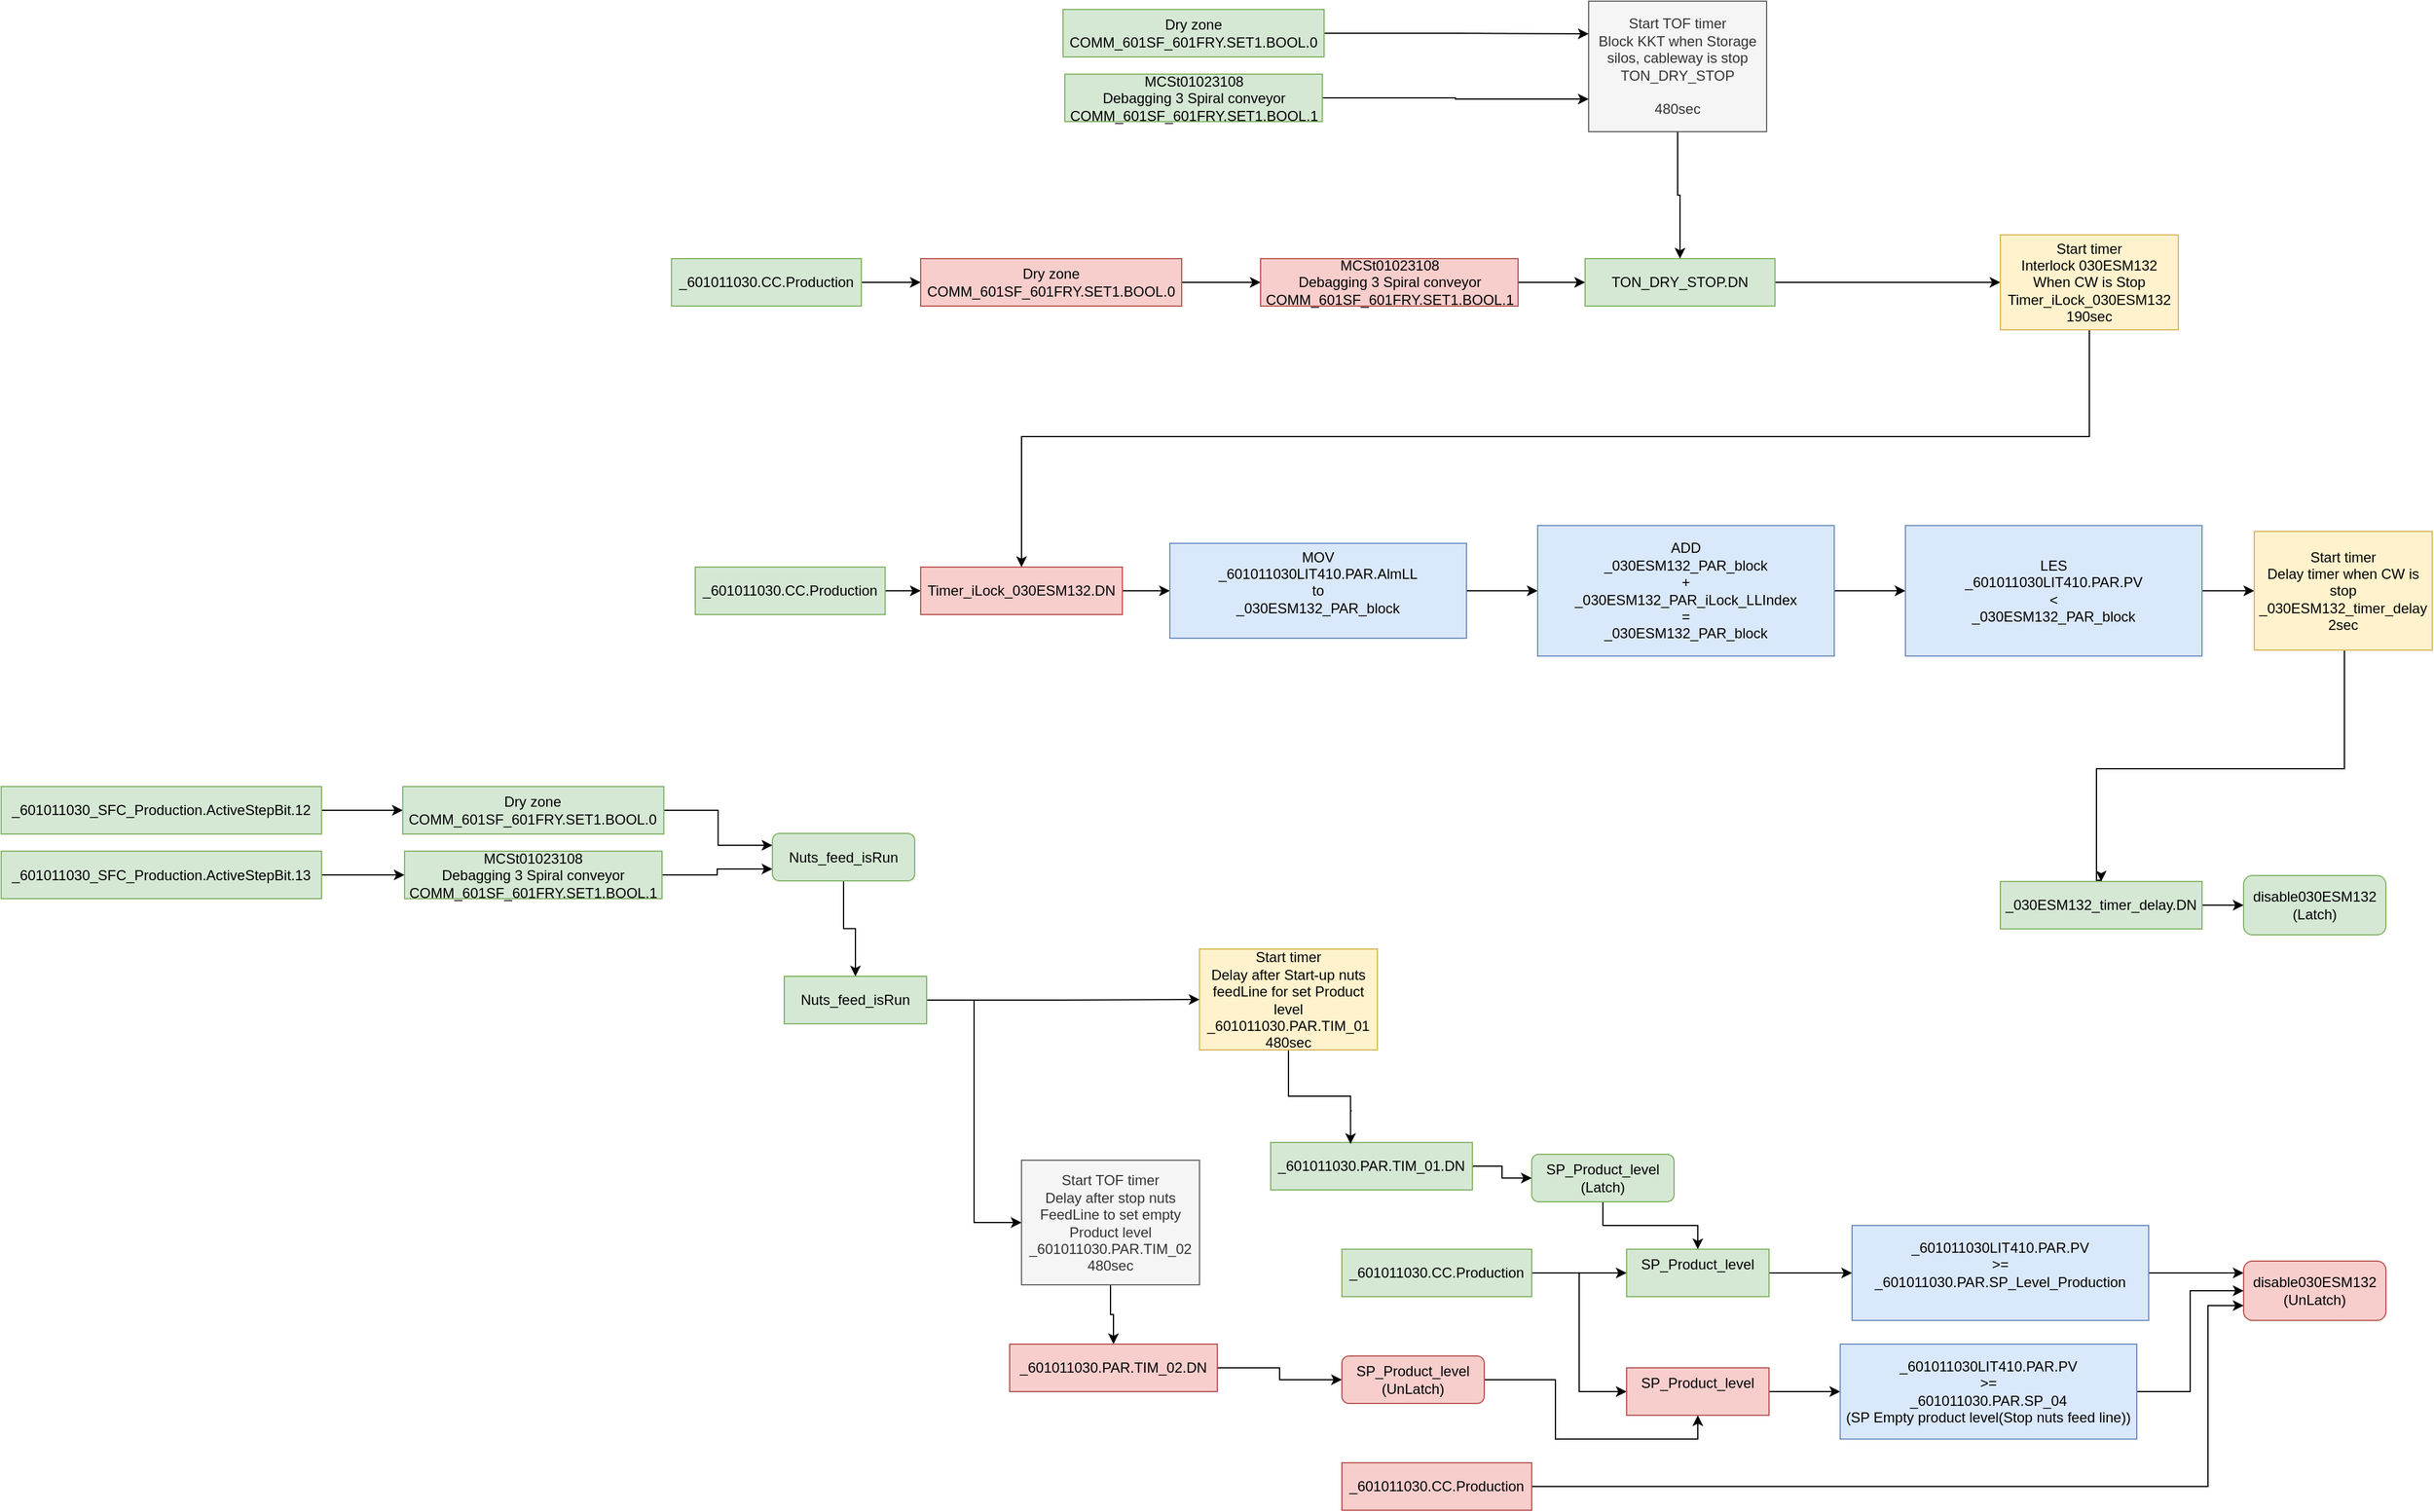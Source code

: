 <mxfile version="10.5.5" type="github"><diagram id="dG89BOTNF2mwlzPHzwnL" name="Page-1"><mxGraphModel dx="3352" dy="2562" grid="1" gridSize="10" guides="1" tooltips="1" connect="1" arrows="1" fold="1" page="1" pageScale="1" pageWidth="827" pageHeight="1169" math="0" shadow="0"><root><mxCell id="0"/><mxCell id="1" parent="0"/><mxCell id="kLiyPyNUqgyx1JZgw-cw-19" style="edgeStyle=orthogonalEdgeStyle;rounded=0;orthogonalLoop=1;jettySize=auto;html=1;" edge="1" parent="1" source="kLiyPyNUqgyx1JZgw-cw-1" target="kLiyPyNUqgyx1JZgw-cw-18"><mxGeometry relative="1" as="geometry"/></mxCell><mxCell id="kLiyPyNUqgyx1JZgw-cw-1" value="&lt;div&gt;SP_Product_level&lt;/div&gt;&lt;div&gt;&lt;br&gt;&lt;/div&gt;" style="rounded=0;whiteSpace=wrap;html=1;fillColor=#d5e8d4;strokeColor=#82b366;" vertex="1" parent="1"><mxGeometry x="975" y="425" width="120" height="40" as="geometry"/></mxCell><mxCell id="kLiyPyNUqgyx1JZgw-cw-65" style="edgeStyle=orthogonalEdgeStyle;rounded=0;orthogonalLoop=1;jettySize=auto;html=1;" edge="1" parent="1" source="kLiyPyNUqgyx1JZgw-cw-2" target="kLiyPyNUqgyx1JZgw-cw-64"><mxGeometry relative="1" as="geometry"/></mxCell><mxCell id="kLiyPyNUqgyx1JZgw-cw-83" style="edgeStyle=orthogonalEdgeStyle;rounded=0;orthogonalLoop=1;jettySize=auto;html=1;entryX=0;entryY=0.5;entryDx=0;entryDy=0;" edge="1" parent="1" source="kLiyPyNUqgyx1JZgw-cw-2" target="kLiyPyNUqgyx1JZgw-cw-82"><mxGeometry relative="1" as="geometry"/></mxCell><mxCell id="kLiyPyNUqgyx1JZgw-cw-2" value="Nuts_feed_isRun" style="rounded=0;whiteSpace=wrap;html=1;fillColor=#d5e8d4;strokeColor=#82b366;" vertex="1" parent="1"><mxGeometry x="265" y="195" width="120" height="40" as="geometry"/></mxCell><mxCell id="kLiyPyNUqgyx1JZgw-cw-5" style="edgeStyle=orthogonalEdgeStyle;rounded=0;orthogonalLoop=1;jettySize=auto;html=1;" edge="1" parent="1" source="kLiyPyNUqgyx1JZgw-cw-3" target="kLiyPyNUqgyx1JZgw-cw-1"><mxGeometry relative="1" as="geometry"/></mxCell><mxCell id="kLiyPyNUqgyx1JZgw-cw-3" value="&lt;div&gt;SP_Product_level&lt;/div&gt;&lt;div&gt;(Latch)&lt;br&gt;&lt;/div&gt;" style="rounded=1;whiteSpace=wrap;html=1;fillColor=#d5e8d4;strokeColor=#82b366;" vertex="1" parent="1"><mxGeometry x="895" y="345" width="120" height="40" as="geometry"/></mxCell><mxCell id="kLiyPyNUqgyx1JZgw-cw-10" value="." style="text;html=1;resizable=0;points=[];autosize=1;align=left;verticalAlign=top;spacingTop=-4;" vertex="1" parent="1"><mxGeometry x="739" y="295" width="20" height="20" as="geometry"/></mxCell><mxCell id="kLiyPyNUqgyx1JZgw-cw-15" style="edgeStyle=orthogonalEdgeStyle;rounded=0;orthogonalLoop=1;jettySize=auto;html=1;" edge="1" parent="1" source="kLiyPyNUqgyx1JZgw-cw-12" target="kLiyPyNUqgyx1JZgw-cw-3"><mxGeometry relative="1" as="geometry"/></mxCell><mxCell id="kLiyPyNUqgyx1JZgw-cw-12" value="_601011030.PAR.TIM_01.DN" style="rounded=0;whiteSpace=wrap;html=1;fillColor=#d5e8d4;strokeColor=#82b366;" vertex="1" parent="1"><mxGeometry x="675" y="335" width="170" height="40" as="geometry"/></mxCell><mxCell id="kLiyPyNUqgyx1JZgw-cw-17" style="edgeStyle=orthogonalEdgeStyle;rounded=0;orthogonalLoop=1;jettySize=auto;html=1;" edge="1" parent="1" source="kLiyPyNUqgyx1JZgw-cw-16" target="kLiyPyNUqgyx1JZgw-cw-1"><mxGeometry relative="1" as="geometry"/></mxCell><mxCell id="kLiyPyNUqgyx1JZgw-cw-23" style="edgeStyle=orthogonalEdgeStyle;rounded=0;orthogonalLoop=1;jettySize=auto;html=1;entryX=0;entryY=0.5;entryDx=0;entryDy=0;" edge="1" parent="1" source="kLiyPyNUqgyx1JZgw-cw-16" target="kLiyPyNUqgyx1JZgw-cw-22"><mxGeometry relative="1" as="geometry"/></mxCell><mxCell id="kLiyPyNUqgyx1JZgw-cw-16" value="_601011030.CC.Production" style="rounded=0;whiteSpace=wrap;html=1;fillColor=#d5e8d4;strokeColor=#82b366;" vertex="1" parent="1"><mxGeometry x="735" y="425" width="160" height="40" as="geometry"/></mxCell><mxCell id="kLiyPyNUqgyx1JZgw-cw-29" style="edgeStyle=orthogonalEdgeStyle;rounded=0;orthogonalLoop=1;jettySize=auto;html=1;" edge="1" parent="1" source="kLiyPyNUqgyx1JZgw-cw-18"><mxGeometry relative="1" as="geometry"><mxPoint x="1495" y="445" as="targetPoint"/></mxGeometry></mxCell><mxCell id="kLiyPyNUqgyx1JZgw-cw-18" value="&lt;div&gt;_601011030LIT410.PAR.PV&lt;/div&gt;&lt;div&gt;&amp;gt;=&lt;/div&gt;_601011030.PAR.SP_Level_Production&lt;div&gt;&lt;br&gt;&lt;/div&gt;" style="rounded=0;whiteSpace=wrap;html=1;fillColor=#dae8fc;strokeColor=#6c8ebf;" vertex="1" parent="1"><mxGeometry x="1165" y="405" width="250" height="80" as="geometry"/></mxCell><mxCell id="kLiyPyNUqgyx1JZgw-cw-20" value="&lt;div&gt;disable030ESM132&lt;/div&gt;&lt;div&gt;(UnLatch)&lt;br&gt;&lt;/div&gt;" style="rounded=1;whiteSpace=wrap;html=1;fillColor=#f8cecc;strokeColor=#b85450;" vertex="1" parent="1"><mxGeometry x="1495" y="435" width="120" height="50" as="geometry"/></mxCell><mxCell id="kLiyPyNUqgyx1JZgw-cw-25" style="edgeStyle=orthogonalEdgeStyle;rounded=0;orthogonalLoop=1;jettySize=auto;html=1;" edge="1" parent="1" source="kLiyPyNUqgyx1JZgw-cw-22" target="kLiyPyNUqgyx1JZgw-cw-24"><mxGeometry relative="1" as="geometry"/></mxCell><mxCell id="kLiyPyNUqgyx1JZgw-cw-22" value="&lt;div&gt;SP_Product_level&lt;/div&gt;&lt;div&gt;&lt;br&gt;&lt;/div&gt;" style="rounded=0;whiteSpace=wrap;html=1;fillColor=#f8cecc;strokeColor=#b85450;" vertex="1" parent="1"><mxGeometry x="975" y="525" width="120" height="40" as="geometry"/></mxCell><mxCell id="kLiyPyNUqgyx1JZgw-cw-26" style="edgeStyle=orthogonalEdgeStyle;rounded=0;orthogonalLoop=1;jettySize=auto;html=1;entryX=0;entryY=0.5;entryDx=0;entryDy=0;" edge="1" parent="1" source="kLiyPyNUqgyx1JZgw-cw-24" target="kLiyPyNUqgyx1JZgw-cw-20"><mxGeometry relative="1" as="geometry"/></mxCell><mxCell id="kLiyPyNUqgyx1JZgw-cw-24" value="&lt;div&gt;_601011030LIT410.PAR.PV&lt;/div&gt;&lt;div&gt;&amp;gt;=&lt;/div&gt;&lt;div&gt;_601011030.PAR.SP_04&lt;/div&gt;&lt;div&gt;(SP Empty product level(Stop nuts feed line))&lt;br&gt;&lt;/div&gt;" style="rounded=0;whiteSpace=wrap;html=1;fillColor=#dae8fc;strokeColor=#6c8ebf;" vertex="1" parent="1"><mxGeometry x="1155" y="505" width="250" height="80" as="geometry"/></mxCell><mxCell id="kLiyPyNUqgyx1JZgw-cw-30" style="edgeStyle=orthogonalEdgeStyle;rounded=0;orthogonalLoop=1;jettySize=auto;html=1;entryX=0;entryY=0.75;entryDx=0;entryDy=0;" edge="1" parent="1" source="kLiyPyNUqgyx1JZgw-cw-27" target="kLiyPyNUqgyx1JZgw-cw-20"><mxGeometry relative="1" as="geometry"><Array as="points"><mxPoint x="1465" y="625"/><mxPoint x="1465" y="472"/></Array></mxGeometry></mxCell><mxCell id="kLiyPyNUqgyx1JZgw-cw-27" value="_601011030.CC.Production" style="rounded=0;whiteSpace=wrap;html=1;fillColor=#f8cecc;strokeColor=#b85450;" vertex="1" parent="1"><mxGeometry x="735" y="605" width="160" height="40" as="geometry"/></mxCell><mxCell id="kLiyPyNUqgyx1JZgw-cw-31" value="&lt;div&gt;disable030ESM132&lt;/div&gt;&lt;div&gt;(Latch)&lt;br&gt;&lt;/div&gt;" style="rounded=1;whiteSpace=wrap;html=1;fillColor=#d5e8d4;strokeColor=#82b366;" vertex="1" parent="1"><mxGeometry x="1495" y="110" width="120" height="50" as="geometry"/></mxCell><mxCell id="kLiyPyNUqgyx1JZgw-cw-35" style="edgeStyle=orthogonalEdgeStyle;rounded=0;orthogonalLoop=1;jettySize=auto;html=1;" edge="1" parent="1" source="kLiyPyNUqgyx1JZgw-cw-32" target="kLiyPyNUqgyx1JZgw-cw-31"><mxGeometry relative="1" as="geometry"/></mxCell><mxCell id="kLiyPyNUqgyx1JZgw-cw-32" value="&lt;div&gt;_030ESM132_timer_delay.DN&lt;/div&gt;" style="rounded=0;whiteSpace=wrap;html=1;fillColor=#d5e8d4;strokeColor=#82b366;" vertex="1" parent="1"><mxGeometry x="1290" y="115" width="170" height="40" as="geometry"/></mxCell><mxCell id="kLiyPyNUqgyx1JZgw-cw-38" style="edgeStyle=orthogonalEdgeStyle;rounded=0;orthogonalLoop=1;jettySize=auto;html=1;" edge="1" parent="1" source="kLiyPyNUqgyx1JZgw-cw-36" target="kLiyPyNUqgyx1JZgw-cw-37"><mxGeometry relative="1" as="geometry"/></mxCell><mxCell id="kLiyPyNUqgyx1JZgw-cw-36" value="_601011030.CC.Production" style="rounded=0;whiteSpace=wrap;html=1;fillColor=#d5e8d4;strokeColor=#82b366;" vertex="1" parent="1"><mxGeometry x="190" y="-150" width="160" height="40" as="geometry"/></mxCell><mxCell id="kLiyPyNUqgyx1JZgw-cw-40" style="edgeStyle=orthogonalEdgeStyle;rounded=0;orthogonalLoop=1;jettySize=auto;html=1;" edge="1" parent="1" source="kLiyPyNUqgyx1JZgw-cw-37" target="kLiyPyNUqgyx1JZgw-cw-39"><mxGeometry relative="1" as="geometry"><mxPoint x="580" y="-130.0" as="targetPoint"/></mxGeometry></mxCell><mxCell id="kLiyPyNUqgyx1JZgw-cw-37" value="&lt;div&gt;Timer_iLock_030ESM132.DN&lt;/div&gt;" style="rounded=0;whiteSpace=wrap;html=1;fillColor=#f8cecc;strokeColor=#b85450;" vertex="1" parent="1"><mxGeometry x="380" y="-150" width="170" height="40" as="geometry"/></mxCell><mxCell id="kLiyPyNUqgyx1JZgw-cw-42" style="edgeStyle=orthogonalEdgeStyle;rounded=0;orthogonalLoop=1;jettySize=auto;html=1;" edge="1" parent="1" source="kLiyPyNUqgyx1JZgw-cw-39" target="kLiyPyNUqgyx1JZgw-cw-41"><mxGeometry relative="1" as="geometry"/></mxCell><mxCell id="kLiyPyNUqgyx1JZgw-cw-39" value="&lt;div&gt;MOV&lt;/div&gt;&lt;div&gt;_601011030LIT410.PAR.AlmLL&lt;br&gt;&lt;/div&gt;&lt;div&gt;to&lt;/div&gt;&lt;div&gt;_030ESM132_PAR_block&lt;br&gt;&lt;/div&gt;&lt;div&gt;&lt;br&gt;&lt;/div&gt;" style="rounded=0;whiteSpace=wrap;html=1;fillColor=#dae8fc;strokeColor=#6c8ebf;" vertex="1" parent="1"><mxGeometry x="590" y="-170" width="250" height="80" as="geometry"/></mxCell><mxCell id="kLiyPyNUqgyx1JZgw-cw-44" style="edgeStyle=orthogonalEdgeStyle;rounded=0;orthogonalLoop=1;jettySize=auto;html=1;" edge="1" parent="1" source="kLiyPyNUqgyx1JZgw-cw-41" target="kLiyPyNUqgyx1JZgw-cw-43"><mxGeometry relative="1" as="geometry"/></mxCell><mxCell id="kLiyPyNUqgyx1JZgw-cw-41" value="&lt;div&gt;ADD&lt;/div&gt;&lt;div&gt;_030ESM132_PAR_block&lt;br&gt;&lt;/div&gt;+&lt;div&gt;_030ESM132_PAR_iLock_LLIndex&lt;br&gt;&lt;/div&gt;&lt;div&gt;=&lt;/div&gt;&lt;div&gt;_030ESM132_PAR_block&lt;br&gt;&lt;/div&gt;" style="rounded=0;whiteSpace=wrap;html=1;fillColor=#dae8fc;strokeColor=#6c8ebf;" vertex="1" parent="1"><mxGeometry x="900" y="-185" width="250" height="110" as="geometry"/></mxCell><mxCell id="kLiyPyNUqgyx1JZgw-cw-46" style="edgeStyle=orthogonalEdgeStyle;rounded=0;orthogonalLoop=1;jettySize=auto;html=1;" edge="1" parent="1" source="kLiyPyNUqgyx1JZgw-cw-43" target="kLiyPyNUqgyx1JZgw-cw-45"><mxGeometry relative="1" as="geometry"/></mxCell><mxCell id="kLiyPyNUqgyx1JZgw-cw-43" value="&lt;div&gt;LES&lt;/div&gt;&lt;div&gt;_601011030LIT410.PAR.PV&lt;/div&gt;&lt;div&gt;&amp;lt;&lt;/div&gt;&lt;div&gt;_030ESM132_PAR_block&lt;br&gt;&lt;/div&gt;" style="rounded=0;whiteSpace=wrap;html=1;fillColor=#dae8fc;strokeColor=#6c8ebf;" vertex="1" parent="1"><mxGeometry x="1210" y="-185" width="250" height="110" as="geometry"/></mxCell><mxCell id="kLiyPyNUqgyx1JZgw-cw-47" style="edgeStyle=orthogonalEdgeStyle;rounded=0;orthogonalLoop=1;jettySize=auto;html=1;entryX=0.5;entryY=0;entryDx=0;entryDy=0;" edge="1" parent="1" source="kLiyPyNUqgyx1JZgw-cw-45" target="kLiyPyNUqgyx1JZgw-cw-32"><mxGeometry relative="1" as="geometry"><Array as="points"><mxPoint x="1580" y="20"/><mxPoint x="1371" y="20"/><mxPoint x="1371" y="114"/></Array></mxGeometry></mxCell><mxCell id="kLiyPyNUqgyx1JZgw-cw-45" value="&lt;div&gt;Start timer&lt;/div&gt;&lt;div&gt;Delay timer when CW is stop&lt;br&gt;&lt;/div&gt;&lt;div&gt;_030ESM132_timer_delay&lt;br&gt;&lt;/div&gt;&lt;div&gt;2sec&lt;br&gt;&lt;/div&gt;" style="rounded=0;whiteSpace=wrap;html=1;fillColor=#fff2cc;strokeColor=#d6b656;" vertex="1" parent="1"><mxGeometry x="1504" y="-180" width="150" height="100" as="geometry"/></mxCell><mxCell id="kLiyPyNUqgyx1JZgw-cw-54" style="edgeStyle=orthogonalEdgeStyle;rounded=0;orthogonalLoop=1;jettySize=auto;html=1;" edge="1" parent="1" source="kLiyPyNUqgyx1JZgw-cw-48" target="kLiyPyNUqgyx1JZgw-cw-49"><mxGeometry relative="1" as="geometry"/></mxCell><mxCell id="kLiyPyNUqgyx1JZgw-cw-48" value="_601011030.CC.Production" style="rounded=0;whiteSpace=wrap;html=1;fillColor=#d5e8d4;strokeColor=#82b366;" vertex="1" parent="1"><mxGeometry x="170" y="-410" width="160" height="40" as="geometry"/></mxCell><mxCell id="kLiyPyNUqgyx1JZgw-cw-55" style="edgeStyle=orthogonalEdgeStyle;rounded=0;orthogonalLoop=1;jettySize=auto;html=1;" edge="1" parent="1" source="kLiyPyNUqgyx1JZgw-cw-49" target="kLiyPyNUqgyx1JZgw-cw-50"><mxGeometry relative="1" as="geometry"/></mxCell><mxCell id="kLiyPyNUqgyx1JZgw-cw-49" value="&lt;div&gt;Dry zone&lt;br&gt;&lt;/div&gt;&lt;div&gt;COMM_601SF_601FRY.SET1.BOOL.0&lt;/div&gt;" style="rounded=0;whiteSpace=wrap;html=1;fillColor=#f8cecc;strokeColor=#b85450;" vertex="1" parent="1"><mxGeometry x="380" y="-410" width="220" height="40" as="geometry"/></mxCell><mxCell id="kLiyPyNUqgyx1JZgw-cw-56" style="edgeStyle=orthogonalEdgeStyle;rounded=0;orthogonalLoop=1;jettySize=auto;html=1;" edge="1" parent="1" source="kLiyPyNUqgyx1JZgw-cw-50" target="kLiyPyNUqgyx1JZgw-cw-51"><mxGeometry relative="1" as="geometry"/></mxCell><mxCell id="kLiyPyNUqgyx1JZgw-cw-50" value="&lt;div&gt;MCSt01023108&lt;/div&gt;&lt;div&gt;Debagging 3 Spiral conveyor&lt;br&gt;&lt;/div&gt;&lt;div&gt;COMM_601SF_601FRY.SET1.BOOL.1&lt;/div&gt;" style="rounded=0;whiteSpace=wrap;html=1;fillColor=#f8cecc;strokeColor=#b85450;" vertex="1" parent="1"><mxGeometry x="666.5" y="-410" width="217" height="40" as="geometry"/></mxCell><mxCell id="kLiyPyNUqgyx1JZgw-cw-57" style="edgeStyle=orthogonalEdgeStyle;rounded=0;orthogonalLoop=1;jettySize=auto;html=1;" edge="1" parent="1" source="kLiyPyNUqgyx1JZgw-cw-51" target="kLiyPyNUqgyx1JZgw-cw-52"><mxGeometry relative="1" as="geometry"/></mxCell><mxCell id="kLiyPyNUqgyx1JZgw-cw-51" value="TON_DRY_STOP.DN" style="rounded=0;whiteSpace=wrap;html=1;fillColor=#d5e8d4;strokeColor=#82b366;" vertex="1" parent="1"><mxGeometry x="940" y="-410" width="160" height="40" as="geometry"/></mxCell><mxCell id="kLiyPyNUqgyx1JZgw-cw-53" style="edgeStyle=orthogonalEdgeStyle;rounded=0;orthogonalLoop=1;jettySize=auto;html=1;" edge="1" parent="1" source="kLiyPyNUqgyx1JZgw-cw-52" target="kLiyPyNUqgyx1JZgw-cw-37"><mxGeometry relative="1" as="geometry"><Array as="points"><mxPoint x="1365" y="-260"/><mxPoint x="465" y="-260"/></Array></mxGeometry></mxCell><mxCell id="kLiyPyNUqgyx1JZgw-cw-52" value="&lt;div&gt;Start timer&lt;/div&gt;&lt;div&gt;Interlock 030ESM132 When CW is Stop&lt;br&gt;&lt;/div&gt;&lt;div&gt;Timer_iLock_030ESM132&lt;br&gt;&lt;/div&gt;&lt;div&gt;190sec&lt;br&gt;&lt;/div&gt;" style="rounded=0;whiteSpace=wrap;html=1;fillColor=#fff2cc;strokeColor=#d6b656;" vertex="1" parent="1"><mxGeometry x="1290" y="-430" width="150" height="80" as="geometry"/></mxCell><mxCell id="kLiyPyNUqgyx1JZgw-cw-59" style="edgeStyle=orthogonalEdgeStyle;rounded=0;orthogonalLoop=1;jettySize=auto;html=1;entryX=0.5;entryY=0;entryDx=0;entryDy=0;" edge="1" parent="1" source="kLiyPyNUqgyx1JZgw-cw-58" target="kLiyPyNUqgyx1JZgw-cw-51"><mxGeometry relative="1" as="geometry"/></mxCell><mxCell id="kLiyPyNUqgyx1JZgw-cw-58" value="&lt;div&gt;Start TOF timer&lt;/div&gt;&lt;div&gt;Block KKT when Storage silos, cableway is stop&lt;br&gt;&lt;/div&gt;&lt;div&gt;TON_DRY_STOP&lt;/div&gt;&lt;div&gt;&lt;br&gt;&lt;/div&gt;&lt;div&gt;480sec&lt;br&gt;&lt;/div&gt;" style="rounded=0;whiteSpace=wrap;html=1;fillColor=#f5f5f5;strokeColor=#666666;fontColor=#333333;" vertex="1" parent="1"><mxGeometry x="943" y="-627" width="150" height="110" as="geometry"/></mxCell><mxCell id="kLiyPyNUqgyx1JZgw-cw-62" style="edgeStyle=orthogonalEdgeStyle;rounded=0;orthogonalLoop=1;jettySize=auto;html=1;entryX=0;entryY=0.25;entryDx=0;entryDy=0;" edge="1" parent="1" source="kLiyPyNUqgyx1JZgw-cw-60" target="kLiyPyNUqgyx1JZgw-cw-58"><mxGeometry relative="1" as="geometry"/></mxCell><mxCell id="kLiyPyNUqgyx1JZgw-cw-60" value="&lt;div&gt;Dry zone&lt;br&gt;&lt;/div&gt;&lt;div&gt;COMM_601SF_601FRY.SET1.BOOL.0&lt;/div&gt;" style="rounded=0;whiteSpace=wrap;html=1;fillColor=#d5e8d4;strokeColor=#82b366;" vertex="1" parent="1"><mxGeometry x="500" y="-620" width="220" height="40" as="geometry"/></mxCell><mxCell id="kLiyPyNUqgyx1JZgw-cw-63" style="edgeStyle=orthogonalEdgeStyle;rounded=0;orthogonalLoop=1;jettySize=auto;html=1;entryX=0;entryY=0.75;entryDx=0;entryDy=0;" edge="1" parent="1" source="kLiyPyNUqgyx1JZgw-cw-61" target="kLiyPyNUqgyx1JZgw-cw-58"><mxGeometry relative="1" as="geometry"/></mxCell><mxCell id="kLiyPyNUqgyx1JZgw-cw-61" value="&lt;div&gt;MCSt01023108&lt;/div&gt;&lt;div&gt;Debagging 3 Spiral conveyor&lt;br&gt;&lt;/div&gt;&lt;div&gt;COMM_601SF_601FRY.SET1.BOOL.1&lt;/div&gt;" style="rounded=0;whiteSpace=wrap;html=1;fillColor=#d5e8d4;strokeColor=#82b366;" vertex="1" parent="1"><mxGeometry x="501.5" y="-565.5" width="217" height="40" as="geometry"/></mxCell><mxCell id="kLiyPyNUqgyx1JZgw-cw-66" style="edgeStyle=orthogonalEdgeStyle;rounded=0;orthogonalLoop=1;jettySize=auto;html=1;entryX=0.396;entryY=0.032;entryDx=0;entryDy=0;entryPerimeter=0;" edge="1" parent="1" source="kLiyPyNUqgyx1JZgw-cw-64" target="kLiyPyNUqgyx1JZgw-cw-12"><mxGeometry relative="1" as="geometry"/></mxCell><mxCell id="kLiyPyNUqgyx1JZgw-cw-64" value="&lt;div&gt;Start timer&lt;/div&gt;&lt;div&gt;Delay after Start-up nuts feedLine for set Product level&lt;br&gt;&lt;/div&gt;&lt;div&gt;_601011030.PAR.TIM_01&lt;br&gt;&lt;/div&gt;&lt;div&gt;480sec&lt;br&gt;&lt;/div&gt;" style="rounded=0;whiteSpace=wrap;html=1;fillColor=#fff2cc;strokeColor=#d6b656;" vertex="1" parent="1"><mxGeometry x="615" y="172" width="150" height="85" as="geometry"/></mxCell><mxCell id="kLiyPyNUqgyx1JZgw-cw-77" style="edgeStyle=orthogonalEdgeStyle;rounded=0;orthogonalLoop=1;jettySize=auto;html=1;" edge="1" parent="1" source="kLiyPyNUqgyx1JZgw-cw-67" target="kLiyPyNUqgyx1JZgw-cw-74"><mxGeometry relative="1" as="geometry"/></mxCell><mxCell id="kLiyPyNUqgyx1JZgw-cw-67" value="_601011030_SFC_Production.ActiveStepBit.12" style="rounded=0;whiteSpace=wrap;html=1;fillColor=#d5e8d4;strokeColor=#82b366;" vertex="1" parent="1"><mxGeometry x="-395" y="35" width="270" height="40" as="geometry"/></mxCell><mxCell id="kLiyPyNUqgyx1JZgw-cw-78" style="edgeStyle=orthogonalEdgeStyle;rounded=0;orthogonalLoop=1;jettySize=auto;html=1;" edge="1" parent="1" source="kLiyPyNUqgyx1JZgw-cw-71" target="kLiyPyNUqgyx1JZgw-cw-75"><mxGeometry relative="1" as="geometry"/></mxCell><mxCell id="kLiyPyNUqgyx1JZgw-cw-71" value="_601011030_SFC_Production.ActiveStepBit.13" style="rounded=0;whiteSpace=wrap;html=1;fillColor=#d5e8d4;strokeColor=#82b366;" vertex="1" parent="1"><mxGeometry x="-395" y="89.5" width="270" height="40" as="geometry"/></mxCell><mxCell id="kLiyPyNUqgyx1JZgw-cw-79" style="edgeStyle=orthogonalEdgeStyle;rounded=0;orthogonalLoop=1;jettySize=auto;html=1;entryX=0;entryY=0.25;entryDx=0;entryDy=0;" edge="1" parent="1" source="kLiyPyNUqgyx1JZgw-cw-74" target="kLiyPyNUqgyx1JZgw-cw-76"><mxGeometry relative="1" as="geometry"/></mxCell><mxCell id="kLiyPyNUqgyx1JZgw-cw-74" value="&lt;div&gt;Dry zone&lt;br&gt;&lt;/div&gt;&lt;div&gt;COMM_601SF_601FRY.SET1.BOOL.0&lt;/div&gt;" style="rounded=0;whiteSpace=wrap;html=1;fillColor=#d5e8d4;strokeColor=#82b366;" vertex="1" parent="1"><mxGeometry x="-56.529" y="35" width="220" height="40" as="geometry"/></mxCell><mxCell id="kLiyPyNUqgyx1JZgw-cw-80" style="edgeStyle=orthogonalEdgeStyle;rounded=0;orthogonalLoop=1;jettySize=auto;html=1;entryX=0;entryY=0.75;entryDx=0;entryDy=0;" edge="1" parent="1" source="kLiyPyNUqgyx1JZgw-cw-75" target="kLiyPyNUqgyx1JZgw-cw-76"><mxGeometry relative="1" as="geometry"/></mxCell><mxCell id="kLiyPyNUqgyx1JZgw-cw-75" value="&lt;div&gt;MCSt01023108&lt;/div&gt;&lt;div&gt;Debagging 3 Spiral conveyor&lt;br&gt;&lt;/div&gt;&lt;div&gt;COMM_601SF_601FRY.SET1.BOOL.1&lt;/div&gt;" style="rounded=0;whiteSpace=wrap;html=1;fillColor=#d5e8d4;strokeColor=#82b366;" vertex="1" parent="1"><mxGeometry x="-55.029" y="89.5" width="217" height="40" as="geometry"/></mxCell><mxCell id="kLiyPyNUqgyx1JZgw-cw-81" style="edgeStyle=orthogonalEdgeStyle;rounded=0;orthogonalLoop=1;jettySize=auto;html=1;" edge="1" parent="1" source="kLiyPyNUqgyx1JZgw-cw-76" target="kLiyPyNUqgyx1JZgw-cw-2"><mxGeometry relative="1" as="geometry"/></mxCell><mxCell id="kLiyPyNUqgyx1JZgw-cw-76" value="Nuts_feed_isRun" style="rounded=1;whiteSpace=wrap;html=1;fillColor=#d5e8d4;strokeColor=#82b366;" vertex="1" parent="1"><mxGeometry x="255" y="74.5" width="120" height="40" as="geometry"/></mxCell><mxCell id="kLiyPyNUqgyx1JZgw-cw-85" style="edgeStyle=orthogonalEdgeStyle;rounded=0;orthogonalLoop=1;jettySize=auto;html=1;entryX=0.5;entryY=0;entryDx=0;entryDy=0;" edge="1" parent="1" source="kLiyPyNUqgyx1JZgw-cw-82" target="kLiyPyNUqgyx1JZgw-cw-84"><mxGeometry relative="1" as="geometry"/></mxCell><mxCell id="kLiyPyNUqgyx1JZgw-cw-82" value="&lt;div&gt;Start TOF timer&lt;/div&gt;&lt;div&gt;Delay after stop nuts FeedLine to set empty Product level&lt;br&gt;&lt;/div&gt;&lt;div&gt;_601011030.PAR.TIM_02&lt;br&gt;&lt;/div&gt;&lt;div&gt;480sec&lt;br&gt;&lt;/div&gt;" style="rounded=0;whiteSpace=wrap;html=1;fillColor=#f5f5f5;strokeColor=#666666;fontColor=#333333;" vertex="1" parent="1"><mxGeometry x="465" y="350" width="150" height="105" as="geometry"/></mxCell><mxCell id="kLiyPyNUqgyx1JZgw-cw-87" style="edgeStyle=orthogonalEdgeStyle;rounded=0;orthogonalLoop=1;jettySize=auto;html=1;entryX=0;entryY=0.5;entryDx=0;entryDy=0;" edge="1" parent="1" source="kLiyPyNUqgyx1JZgw-cw-84" target="kLiyPyNUqgyx1JZgw-cw-86"><mxGeometry relative="1" as="geometry"/></mxCell><mxCell id="kLiyPyNUqgyx1JZgw-cw-84" value="_601011030.PAR.TIM_02.DN" style="rounded=0;whiteSpace=wrap;html=1;fillColor=#f8cecc;strokeColor=#b85450;" vertex="1" parent="1"><mxGeometry x="455" y="505" width="175" height="40" as="geometry"/></mxCell><mxCell id="kLiyPyNUqgyx1JZgw-cw-88" style="edgeStyle=orthogonalEdgeStyle;rounded=0;orthogonalLoop=1;jettySize=auto;html=1;entryX=0.5;entryY=1;entryDx=0;entryDy=0;" edge="1" parent="1" source="kLiyPyNUqgyx1JZgw-cw-86" target="kLiyPyNUqgyx1JZgw-cw-22"><mxGeometry relative="1" as="geometry"/></mxCell><mxCell id="kLiyPyNUqgyx1JZgw-cw-86" value="&lt;div&gt;SP_Product_level&lt;/div&gt;&lt;div&gt;(UnLatch)&lt;br&gt;&lt;/div&gt;" style="rounded=1;whiteSpace=wrap;html=1;fillColor=#f8cecc;strokeColor=#b85450;" vertex="1" parent="1"><mxGeometry x="735" y="515" width="120" height="40" as="geometry"/></mxCell></root></mxGraphModel></diagram></mxfile>